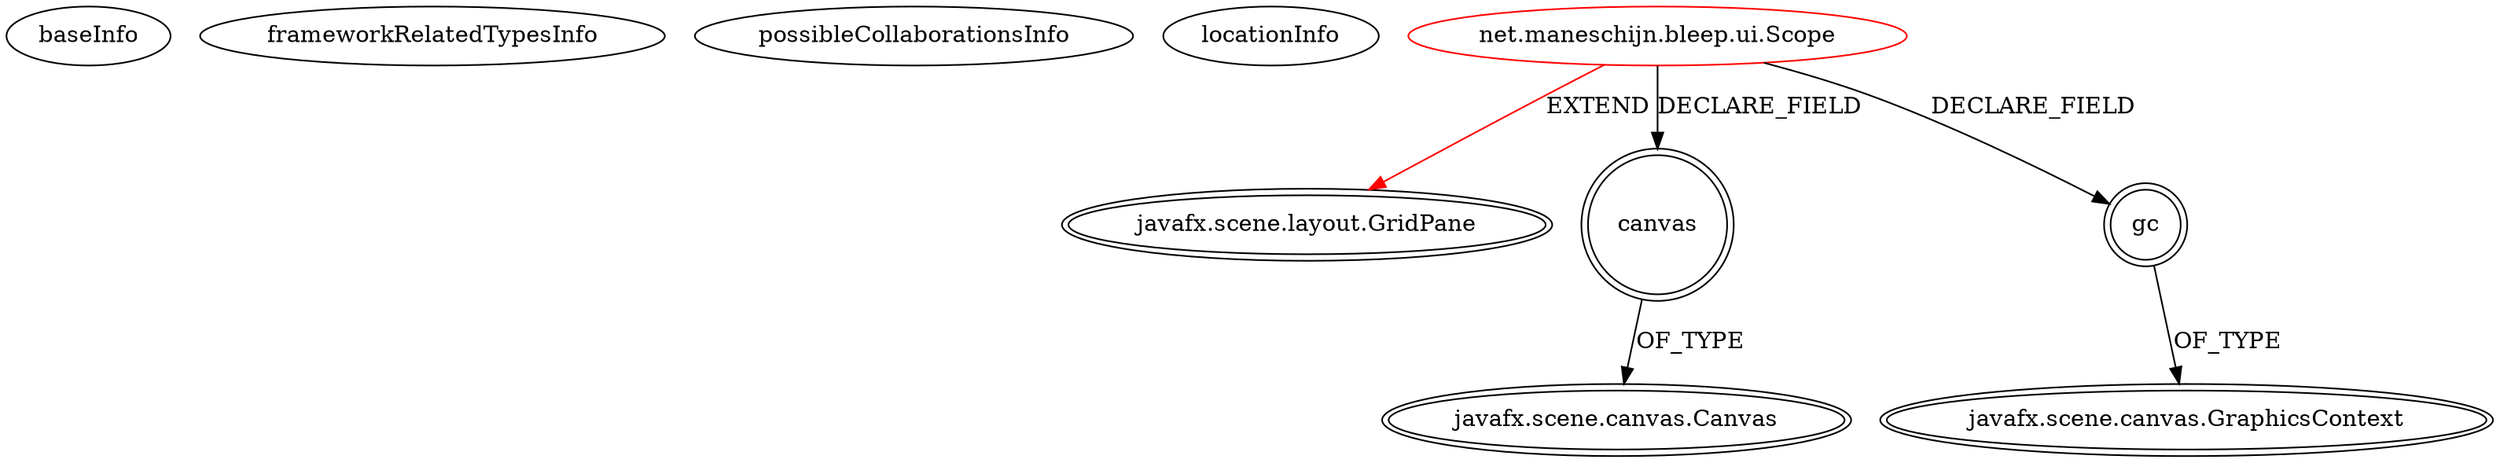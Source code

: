 digraph {
baseInfo[graphId=3765,category="extension_graph",isAnonymous=false,possibleRelation=false]
frameworkRelatedTypesInfo[0="javafx.scene.layout.GridPane"]
possibleCollaborationsInfo[]
locationInfo[projectName="nielsmaneschijn-8bit",filePath="/nielsmaneschijn-8bit/8bit-master/src/net/maneschijn/bleep/ui/Scope.java",contextSignature="Scope",graphId="3765"]
0[label="net.maneschijn.bleep.ui.Scope",vertexType="ROOT_CLIENT_CLASS_DECLARATION",isFrameworkType=false,color=red]
1[label="javafx.scene.layout.GridPane",vertexType="FRAMEWORK_CLASS_TYPE",isFrameworkType=true,peripheries=2]
2[label="canvas",vertexType="FIELD_DECLARATION",isFrameworkType=true,peripheries=2,shape=circle]
3[label="javafx.scene.canvas.Canvas",vertexType="FRAMEWORK_CLASS_TYPE",isFrameworkType=true,peripheries=2]
4[label="gc",vertexType="FIELD_DECLARATION",isFrameworkType=true,peripheries=2,shape=circle]
5[label="javafx.scene.canvas.GraphicsContext",vertexType="FRAMEWORK_CLASS_TYPE",isFrameworkType=true,peripheries=2]
0->1[label="EXTEND",color=red]
0->2[label="DECLARE_FIELD"]
2->3[label="OF_TYPE"]
0->4[label="DECLARE_FIELD"]
4->5[label="OF_TYPE"]
}
